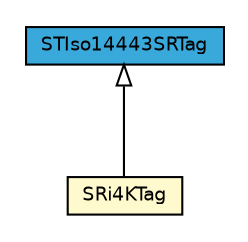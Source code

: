 #!/usr/local/bin/dot
#
# Class diagram 
# Generated by UMLGraph version R5_7_2-3-gee82a7 (http://www.umlgraph.org/)
#

digraph G {
	edge [fontname="Helvetica",fontsize=10,labelfontname="Helvetica",labelfontsize=10];
	node [fontname="Helvetica",fontsize=10,shape=plaintext];
	nodesep=0.25;
	ranksep=0.5;
	// com.st.st25sdk.iso14443sr.SRi4KTag
	c15045 [label=<<table title="com.st.st25sdk.iso14443sr.SRi4KTag" border="0" cellborder="1" cellspacing="0" cellpadding="2" port="p" bgcolor="lemonChiffon" href="./SRi4KTag.html">
		<tr><td><table border="0" cellspacing="0" cellpadding="1">
<tr><td align="center" balign="center"> SRi4KTag </td></tr>
		</table></td></tr>
		</table>>, URL="./SRi4KTag.html", fontname="Helvetica", fontcolor="black", fontsize=9.0];
	// com.st.st25sdk.iso14443sr.STIso14443SRTag
	c15052 [label=<<table title="com.st.st25sdk.iso14443sr.STIso14443SRTag" border="0" cellborder="1" cellspacing="0" cellpadding="2" port="p" bgcolor="#39a9dc" href="./STIso14443SRTag.html">
		<tr><td><table border="0" cellspacing="0" cellpadding="1">
<tr><td align="center" balign="center"> STIso14443SRTag </td></tr>
		</table></td></tr>
		</table>>, URL="./STIso14443SRTag.html", fontname="Helvetica", fontcolor="black", fontsize=9.0];
	//com.st.st25sdk.iso14443sr.SRi4KTag extends com.st.st25sdk.iso14443sr.STIso14443SRTag
	c15052:p -> c15045:p [dir=back,arrowtail=empty];
}

